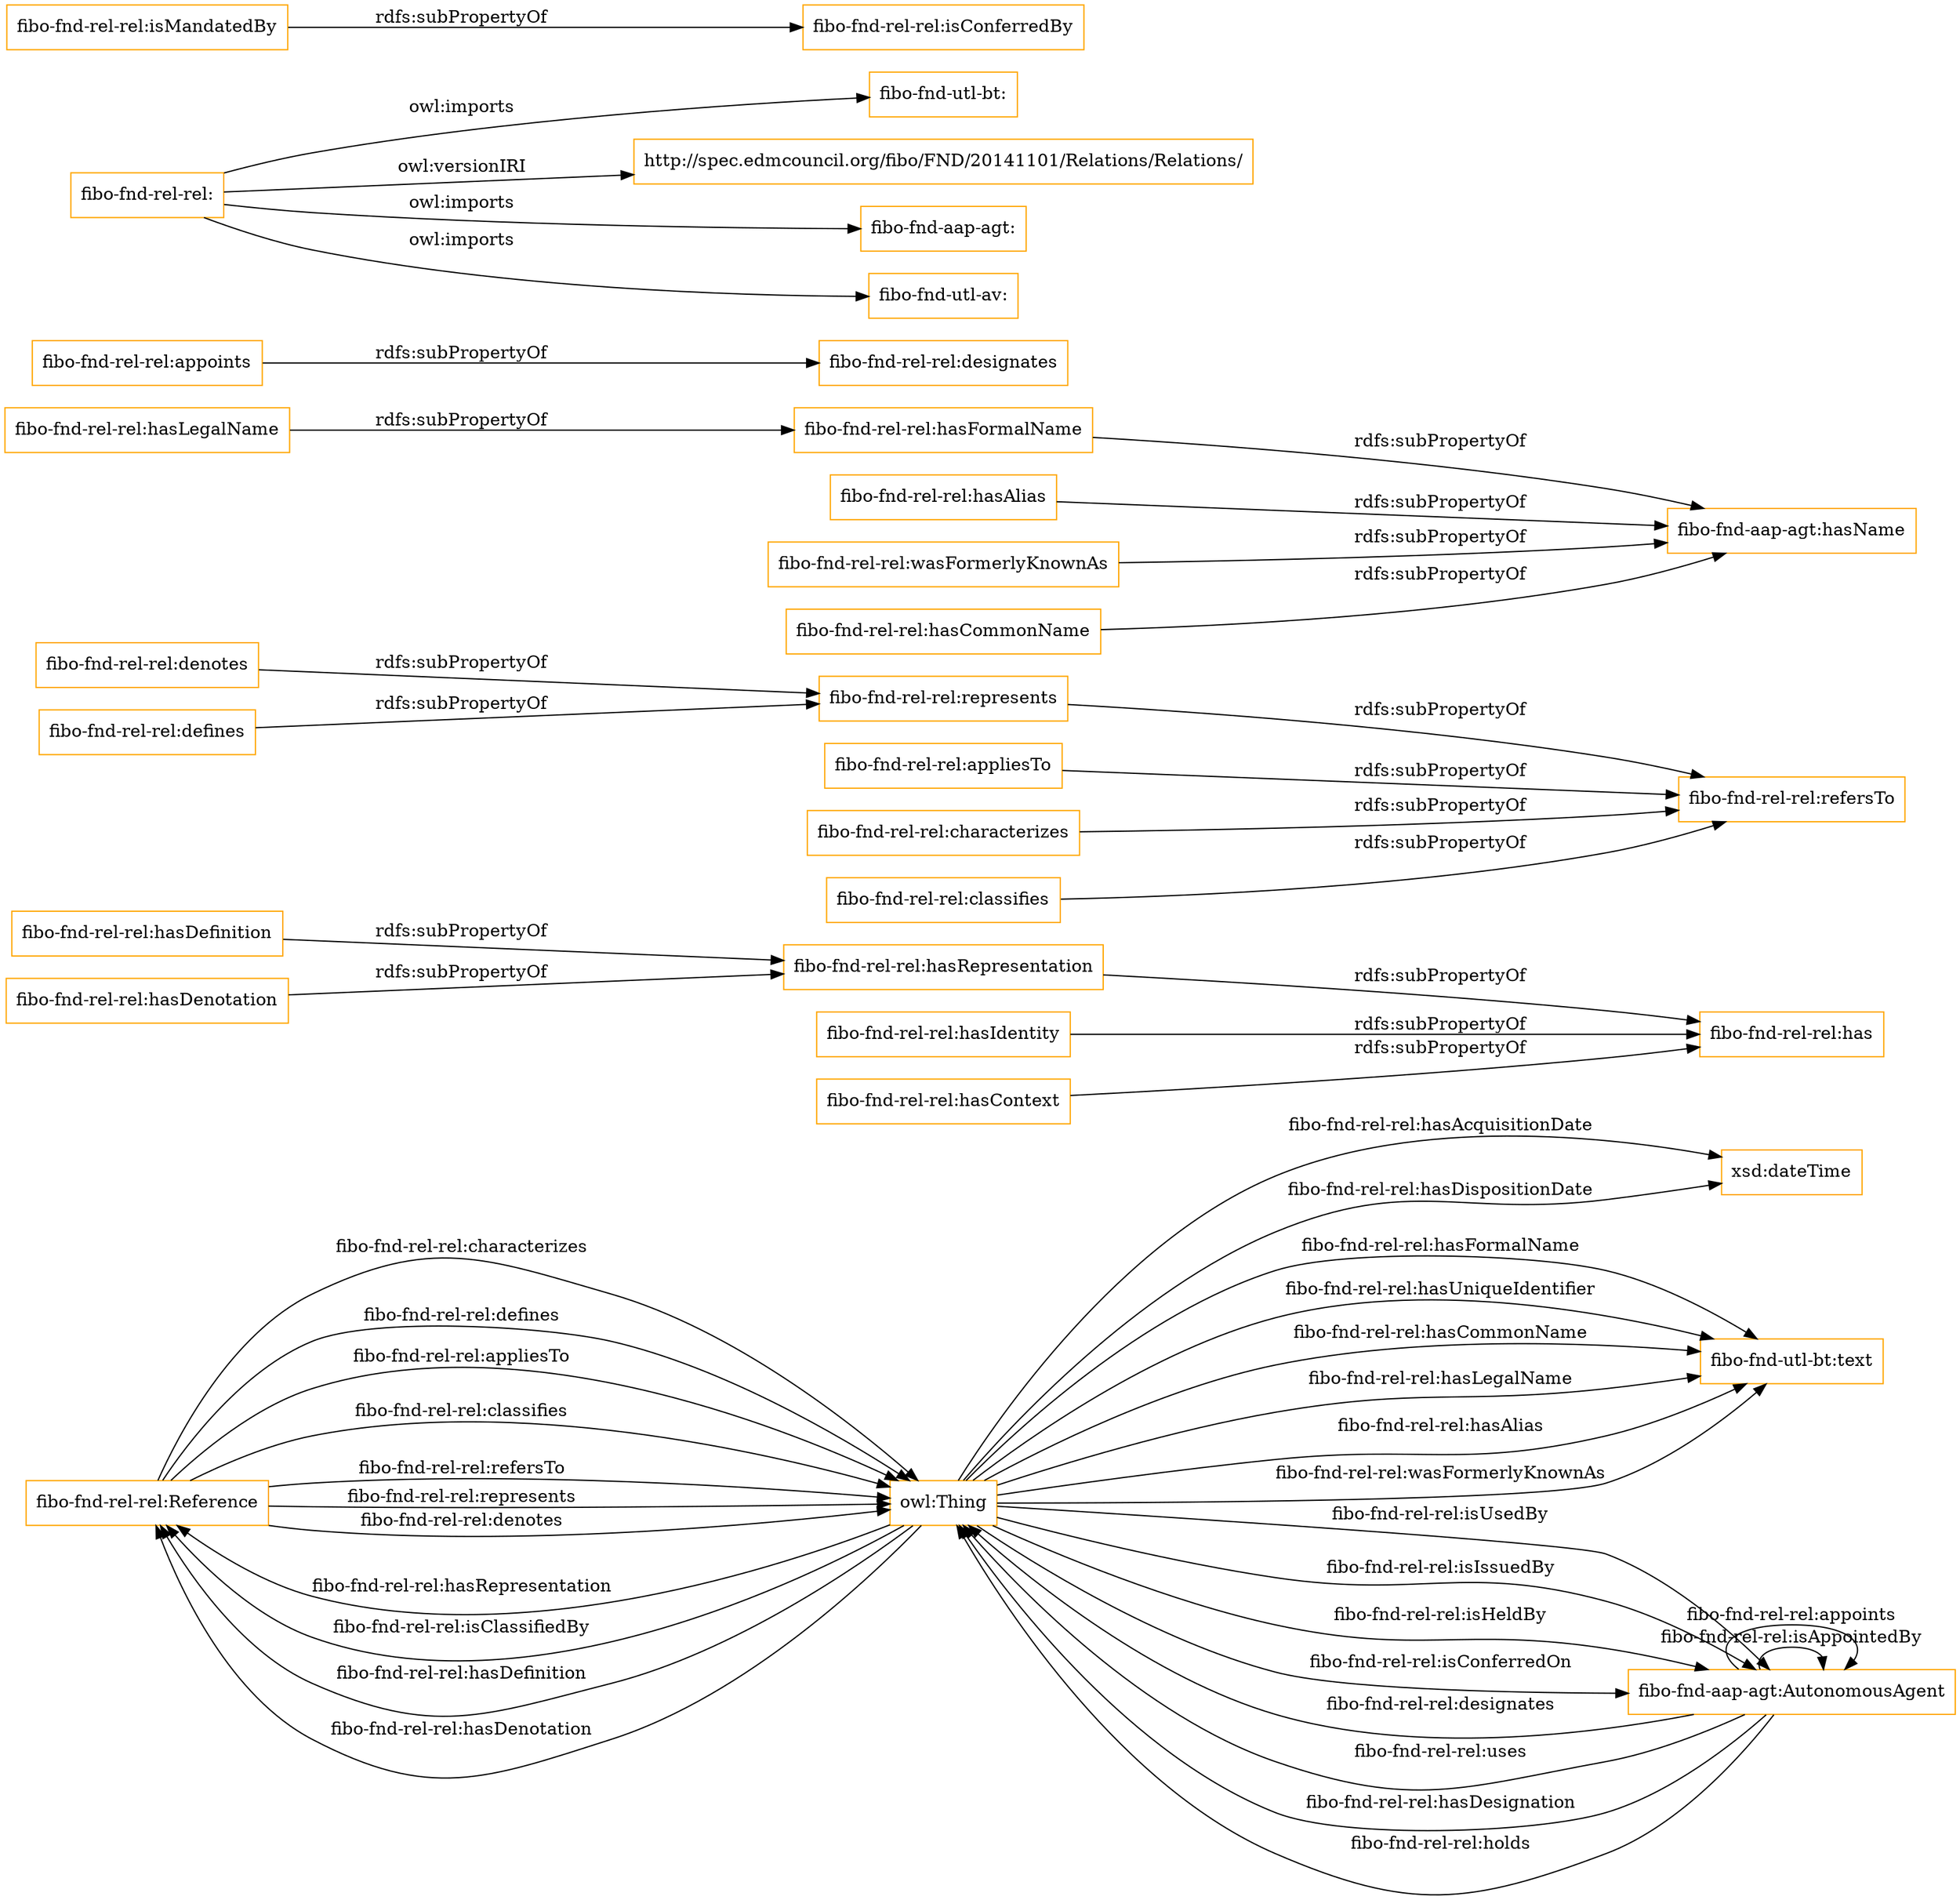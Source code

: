 digraph ar2dtool_diagram { 
rankdir=LR;
size="1501"
node [shape = rectangle, color="orange"]; "fibo-fnd-rel-rel:Reference" ; /*classes style*/
	"fibo-fnd-rel-rel:hasDefinition" -> "fibo-fnd-rel-rel:hasRepresentation" [ label = "rdfs:subPropertyOf" ];
	"fibo-fnd-rel-rel:denotes" -> "fibo-fnd-rel-rel:represents" [ label = "rdfs:subPropertyOf" ];
	"fibo-fnd-rel-rel:appliesTo" -> "fibo-fnd-rel-rel:refersTo" [ label = "rdfs:subPropertyOf" ];
	"fibo-fnd-rel-rel:hasLegalName" -> "fibo-fnd-rel-rel:hasFormalName" [ label = "rdfs:subPropertyOf" ];
	"fibo-fnd-rel-rel:appoints" -> "fibo-fnd-rel-rel:designates" [ label = "rdfs:subPropertyOf" ];
	"fibo-fnd-rel-rel:hasAlias" -> "fibo-fnd-aap-agt:hasName" [ label = "rdfs:subPropertyOf" ];
	"fibo-fnd-rel-rel:" -> "fibo-fnd-utl-bt:" [ label = "owl:imports" ];
	"fibo-fnd-rel-rel:" -> "http://spec.edmcouncil.org/fibo/FND/20141101/Relations/Relations/" [ label = "owl:versionIRI" ];
	"fibo-fnd-rel-rel:" -> "fibo-fnd-aap-agt:" [ label = "owl:imports" ];
	"fibo-fnd-rel-rel:" -> "fibo-fnd-utl-av:" [ label = "owl:imports" ];
	"fibo-fnd-rel-rel:characterizes" -> "fibo-fnd-rel-rel:refersTo" [ label = "rdfs:subPropertyOf" ];
	"fibo-fnd-rel-rel:hasDenotation" -> "fibo-fnd-rel-rel:hasRepresentation" [ label = "rdfs:subPropertyOf" ];
	"fibo-fnd-rel-rel:represents" -> "fibo-fnd-rel-rel:refersTo" [ label = "rdfs:subPropertyOf" ];
	"fibo-fnd-rel-rel:wasFormerlyKnownAs" -> "fibo-fnd-aap-agt:hasName" [ label = "rdfs:subPropertyOf" ];
	"fibo-fnd-rel-rel:hasIdentity" -> "fibo-fnd-rel-rel:has" [ label = "rdfs:subPropertyOf" ];
	"fibo-fnd-rel-rel:hasContext" -> "fibo-fnd-rel-rel:has" [ label = "rdfs:subPropertyOf" ];
	"fibo-fnd-rel-rel:hasCommonName" -> "fibo-fnd-aap-agt:hasName" [ label = "rdfs:subPropertyOf" ];
	"fibo-fnd-rel-rel:defines" -> "fibo-fnd-rel-rel:represents" [ label = "rdfs:subPropertyOf" ];
	"fibo-fnd-rel-rel:hasFormalName" -> "fibo-fnd-aap-agt:hasName" [ label = "rdfs:subPropertyOf" ];
	"fibo-fnd-rel-rel:isMandatedBy" -> "fibo-fnd-rel-rel:isConferredBy" [ label = "rdfs:subPropertyOf" ];
	"fibo-fnd-rel-rel:hasRepresentation" -> "fibo-fnd-rel-rel:has" [ label = "rdfs:subPropertyOf" ];
	"fibo-fnd-rel-rel:classifies" -> "fibo-fnd-rel-rel:refersTo" [ label = "rdfs:subPropertyOf" ];
	"owl:Thing" -> "xsd:dateTime" [ label = "fibo-fnd-rel-rel:hasAcquisitionDate" ];
	"owl:Thing" -> "fibo-fnd-rel-rel:Reference" [ label = "fibo-fnd-rel-rel:hasRepresentation" ];
	"fibo-fnd-rel-rel:Reference" -> "owl:Thing" [ label = "fibo-fnd-rel-rel:characterizes" ];
	"owl:Thing" -> "fibo-fnd-utl-bt:text" [ label = "fibo-fnd-rel-rel:hasFormalName" ];
	"fibo-fnd-aap-agt:AutonomousAgent" -> "owl:Thing" [ label = "fibo-fnd-rel-rel:designates" ];
	"fibo-fnd-aap-agt:AutonomousAgent" -> "owl:Thing" [ label = "fibo-fnd-rel-rel:uses" ];
	"fibo-fnd-rel-rel:Reference" -> "owl:Thing" [ label = "fibo-fnd-rel-rel:defines" ];
	"fibo-fnd-rel-rel:Reference" -> "owl:Thing" [ label = "fibo-fnd-rel-rel:appliesTo" ];
	"fibo-fnd-rel-rel:Reference" -> "owl:Thing" [ label = "fibo-fnd-rel-rel:classifies" ];
	"fibo-fnd-rel-rel:Reference" -> "owl:Thing" [ label = "fibo-fnd-rel-rel:refersTo" ];
	"owl:Thing" -> "fibo-fnd-rel-rel:Reference" [ label = "fibo-fnd-rel-rel:isClassifiedBy" ];
	"owl:Thing" -> "fibo-fnd-utl-bt:text" [ label = "fibo-fnd-rel-rel:hasUniqueIdentifier" ];
	"owl:Thing" -> "fibo-fnd-utl-bt:text" [ label = "fibo-fnd-rel-rel:hasCommonName" ];
	"owl:Thing" -> "fibo-fnd-aap-agt:AutonomousAgent" [ label = "fibo-fnd-rel-rel:isUsedBy" ];
	"fibo-fnd-aap-agt:AutonomousAgent" -> "fibo-fnd-aap-agt:AutonomousAgent" [ label = "fibo-fnd-rel-rel:isAppointedBy" ];
	"owl:Thing" -> "fibo-fnd-utl-bt:text" [ label = "fibo-fnd-rel-rel:hasLegalName" ];
	"owl:Thing" -> "fibo-fnd-rel-rel:Reference" [ label = "fibo-fnd-rel-rel:hasDefinition" ];
	"fibo-fnd-aap-agt:AutonomousAgent" -> "owl:Thing" [ label = "fibo-fnd-rel-rel:hasDesignation" ];
	"owl:Thing" -> "fibo-fnd-aap-agt:AutonomousAgent" [ label = "fibo-fnd-rel-rel:isIssuedBy" ];
	"owl:Thing" -> "fibo-fnd-utl-bt:text" [ label = "fibo-fnd-rel-rel:hasAlias" ];
	"fibo-fnd-rel-rel:Reference" -> "owl:Thing" [ label = "fibo-fnd-rel-rel:represents" ];
	"owl:Thing" -> "xsd:dateTime" [ label = "fibo-fnd-rel-rel:hasDispositionDate" ];
	"owl:Thing" -> "fibo-fnd-aap-agt:AutonomousAgent" [ label = "fibo-fnd-rel-rel:isHeldBy" ];
	"owl:Thing" -> "fibo-fnd-aap-agt:AutonomousAgent" [ label = "fibo-fnd-rel-rel:isConferredOn" ];
	"fibo-fnd-aap-agt:AutonomousAgent" -> "fibo-fnd-aap-agt:AutonomousAgent" [ label = "fibo-fnd-rel-rel:appoints" ];
	"fibo-fnd-rel-rel:Reference" -> "owl:Thing" [ label = "fibo-fnd-rel-rel:denotes" ];
	"fibo-fnd-aap-agt:AutonomousAgent" -> "owl:Thing" [ label = "fibo-fnd-rel-rel:holds" ];
	"owl:Thing" -> "fibo-fnd-utl-bt:text" [ label = "fibo-fnd-rel-rel:wasFormerlyKnownAs" ];
	"owl:Thing" -> "fibo-fnd-rel-rel:Reference" [ label = "fibo-fnd-rel-rel:hasDenotation" ];

}
